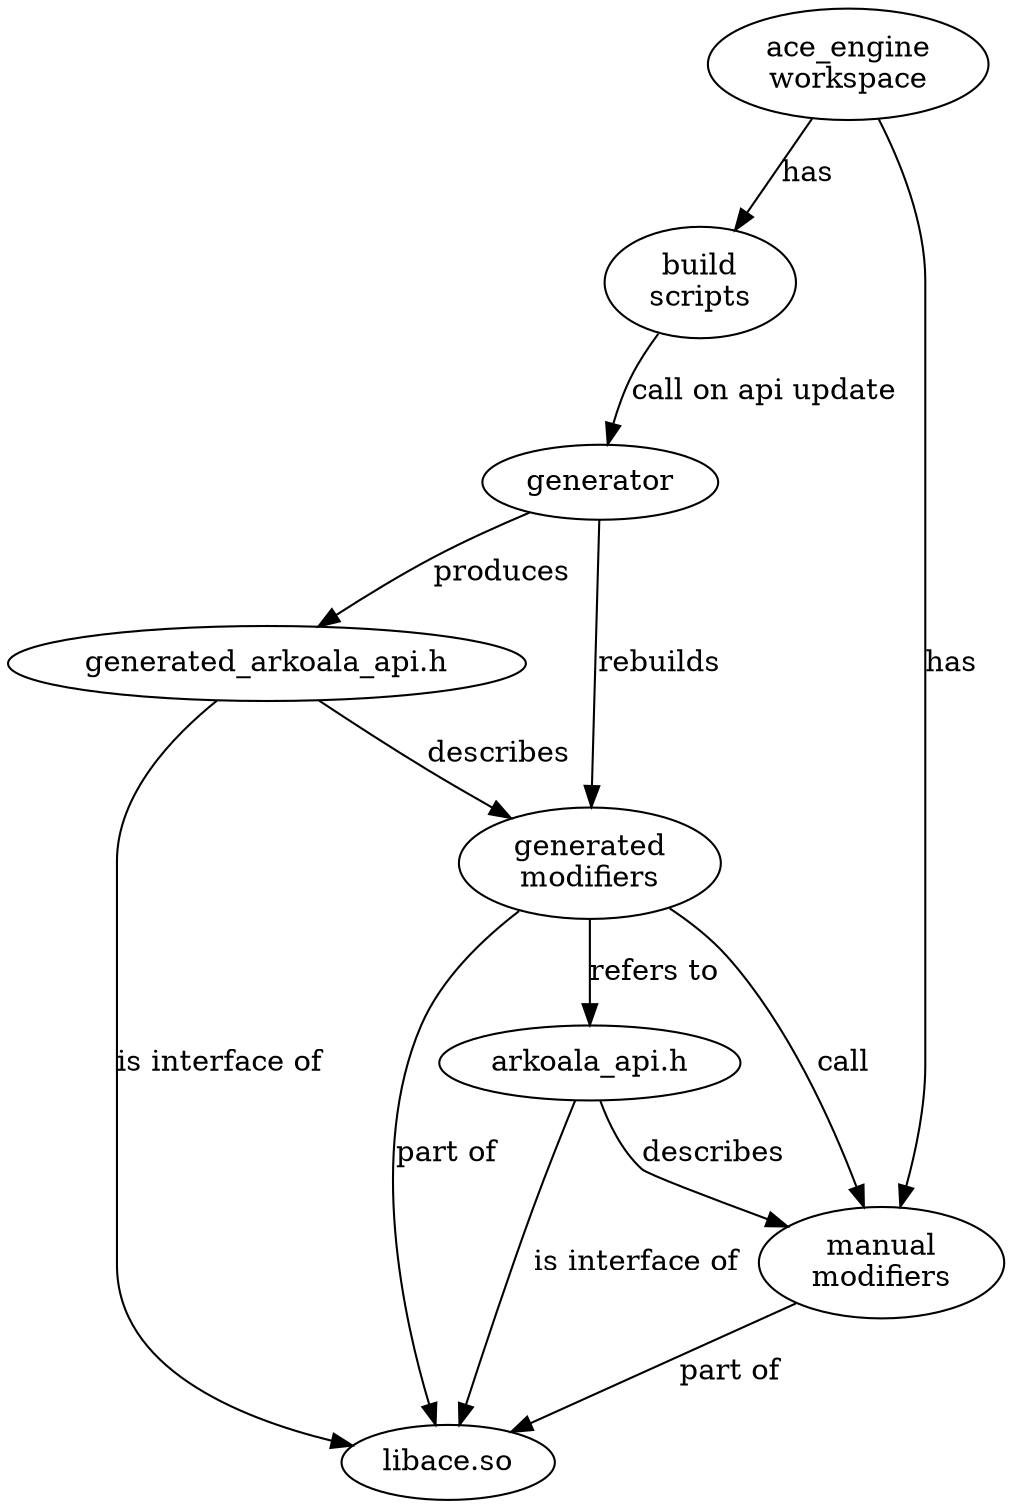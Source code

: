 
digraph Arkoala {
    generator -> "generated\nmodifiers" [label = rebuilds];
    generator -> "generated_arkoala_api.h" [label = produces];
    "arkoala_api.h" -> "manual\nmodifiers" [label = describes];
    "arkoala_api.h" -> "libace.so" [label = "is interface of"];
    "ace_engine\nworkspace" -> "manual\nmodifiers" [label = has];
    "ace_engine\nworkspace" -> "build\nscripts" [label = has];
    "build\nscripts" -> "generator" [label = "call on api update"];
    "generated\nmodifiers" -> "manual\nmodifiers" [label = call];
    "generated\nmodifiers" -> "arkoala_api.h" [label = "refers to"];
    "generated_arkoala_api.h" -> "libace.so" [label = "is interface of"];
    "generated_arkoala_api.h" -> "generated\nmodifiers" [label = "describes"];
    "generated\nmodifiers" -> "libace.so" [label = "part of"];
    "manual\nmodifiers" -> "libace.so" [label = "part of"];
}
